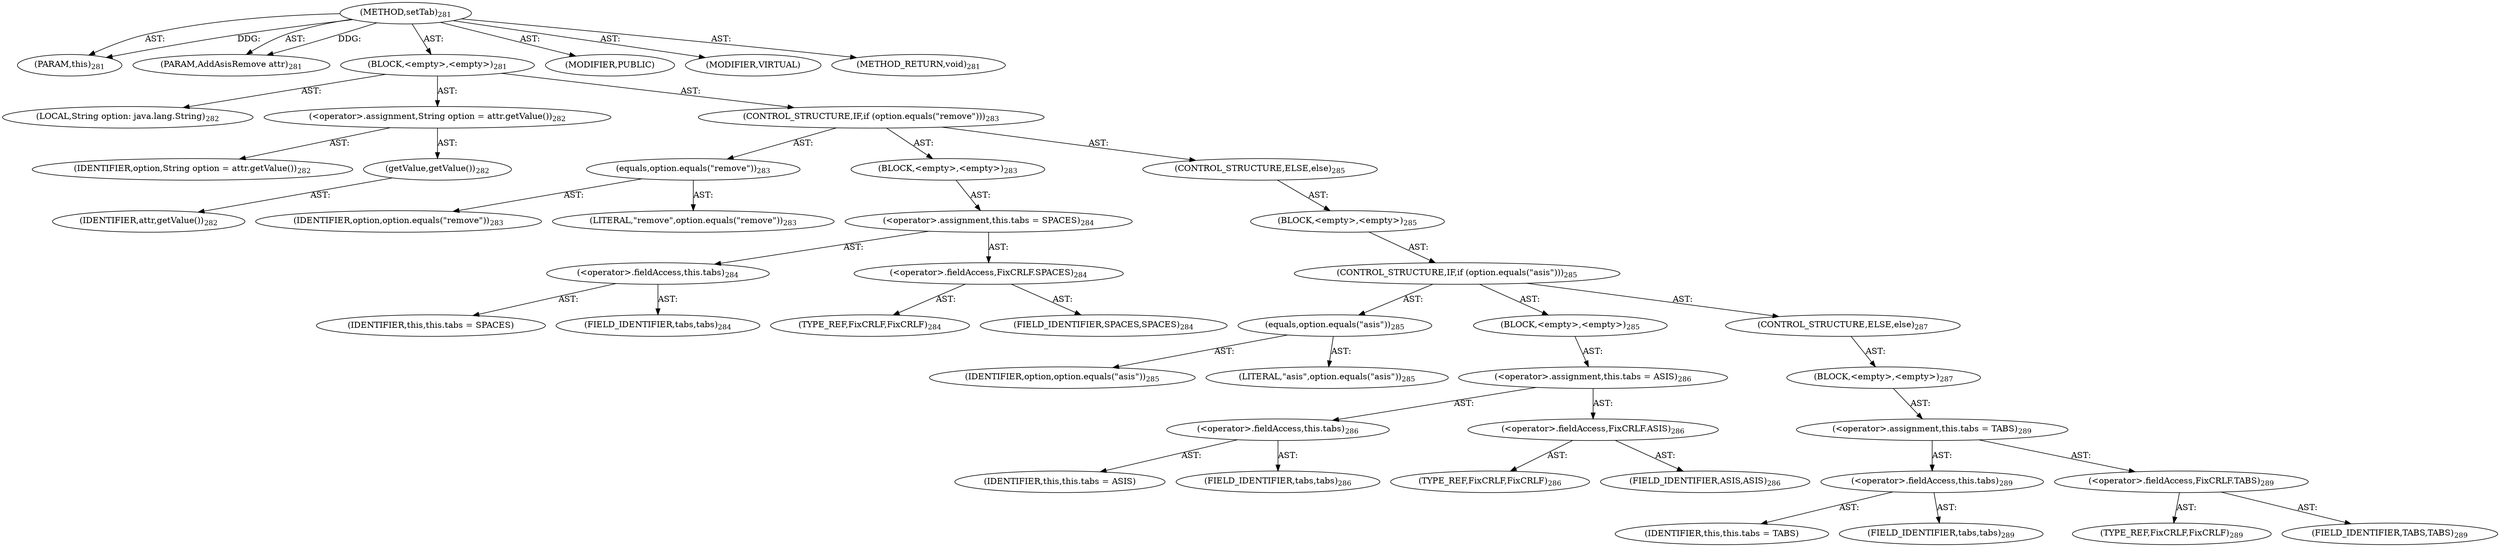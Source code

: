 digraph "setTab" {  
"111669149702" [label = <(METHOD,setTab)<SUB>281</SUB>> ]
"115964117020" [label = <(PARAM,this)<SUB>281</SUB>> ]
"115964117021" [label = <(PARAM,AddAsisRemove attr)<SUB>281</SUB>> ]
"25769803796" [label = <(BLOCK,&lt;empty&gt;,&lt;empty&gt;)<SUB>281</SUB>> ]
"94489280515" [label = <(LOCAL,String option: java.lang.String)<SUB>282</SUB>> ]
"30064771172" [label = <(&lt;operator&gt;.assignment,String option = attr.getValue())<SUB>282</SUB>> ]
"68719476828" [label = <(IDENTIFIER,option,String option = attr.getValue())<SUB>282</SUB>> ]
"30064771173" [label = <(getValue,getValue())<SUB>282</SUB>> ]
"68719476829" [label = <(IDENTIFIER,attr,getValue())<SUB>282</SUB>> ]
"47244640270" [label = <(CONTROL_STRUCTURE,IF,if (option.equals(&quot;remove&quot;)))<SUB>283</SUB>> ]
"30064771174" [label = <(equals,option.equals(&quot;remove&quot;))<SUB>283</SUB>> ]
"68719476830" [label = <(IDENTIFIER,option,option.equals(&quot;remove&quot;))<SUB>283</SUB>> ]
"90194313243" [label = <(LITERAL,&quot;remove&quot;,option.equals(&quot;remove&quot;))<SUB>283</SUB>> ]
"25769803797" [label = <(BLOCK,&lt;empty&gt;,&lt;empty&gt;)<SUB>283</SUB>> ]
"30064771175" [label = <(&lt;operator&gt;.assignment,this.tabs = SPACES)<SUB>284</SUB>> ]
"30064771176" [label = <(&lt;operator&gt;.fieldAccess,this.tabs)<SUB>284</SUB>> ]
"68719476831" [label = <(IDENTIFIER,this,this.tabs = SPACES)> ]
"55834574891" [label = <(FIELD_IDENTIFIER,tabs,tabs)<SUB>284</SUB>> ]
"30064771177" [label = <(&lt;operator&gt;.fieldAccess,FixCRLF.SPACES)<SUB>284</SUB>> ]
"180388626443" [label = <(TYPE_REF,FixCRLF,FixCRLF)<SUB>284</SUB>> ]
"55834574892" [label = <(FIELD_IDENTIFIER,SPACES,SPACES)<SUB>284</SUB>> ]
"47244640271" [label = <(CONTROL_STRUCTURE,ELSE,else)<SUB>285</SUB>> ]
"25769803798" [label = <(BLOCK,&lt;empty&gt;,&lt;empty&gt;)<SUB>285</SUB>> ]
"47244640272" [label = <(CONTROL_STRUCTURE,IF,if (option.equals(&quot;asis&quot;)))<SUB>285</SUB>> ]
"30064771178" [label = <(equals,option.equals(&quot;asis&quot;))<SUB>285</SUB>> ]
"68719476832" [label = <(IDENTIFIER,option,option.equals(&quot;asis&quot;))<SUB>285</SUB>> ]
"90194313244" [label = <(LITERAL,&quot;asis&quot;,option.equals(&quot;asis&quot;))<SUB>285</SUB>> ]
"25769803799" [label = <(BLOCK,&lt;empty&gt;,&lt;empty&gt;)<SUB>285</SUB>> ]
"30064771179" [label = <(&lt;operator&gt;.assignment,this.tabs = ASIS)<SUB>286</SUB>> ]
"30064771180" [label = <(&lt;operator&gt;.fieldAccess,this.tabs)<SUB>286</SUB>> ]
"68719476833" [label = <(IDENTIFIER,this,this.tabs = ASIS)> ]
"55834574893" [label = <(FIELD_IDENTIFIER,tabs,tabs)<SUB>286</SUB>> ]
"30064771181" [label = <(&lt;operator&gt;.fieldAccess,FixCRLF.ASIS)<SUB>286</SUB>> ]
"180388626444" [label = <(TYPE_REF,FixCRLF,FixCRLF)<SUB>286</SUB>> ]
"55834574894" [label = <(FIELD_IDENTIFIER,ASIS,ASIS)<SUB>286</SUB>> ]
"47244640273" [label = <(CONTROL_STRUCTURE,ELSE,else)<SUB>287</SUB>> ]
"25769803800" [label = <(BLOCK,&lt;empty&gt;,&lt;empty&gt;)<SUB>287</SUB>> ]
"30064771182" [label = <(&lt;operator&gt;.assignment,this.tabs = TABS)<SUB>289</SUB>> ]
"30064771183" [label = <(&lt;operator&gt;.fieldAccess,this.tabs)<SUB>289</SUB>> ]
"68719476834" [label = <(IDENTIFIER,this,this.tabs = TABS)> ]
"55834574895" [label = <(FIELD_IDENTIFIER,tabs,tabs)<SUB>289</SUB>> ]
"30064771184" [label = <(&lt;operator&gt;.fieldAccess,FixCRLF.TABS)<SUB>289</SUB>> ]
"180388626445" [label = <(TYPE_REF,FixCRLF,FixCRLF)<SUB>289</SUB>> ]
"55834574896" [label = <(FIELD_IDENTIFIER,TABS,TABS)<SUB>289</SUB>> ]
"133143986237" [label = <(MODIFIER,PUBLIC)> ]
"133143986238" [label = <(MODIFIER,VIRTUAL)> ]
"128849018886" [label = <(METHOD_RETURN,void)<SUB>281</SUB>> ]
  "111669149702" -> "115964117020"  [ label = "AST: "] 
  "111669149702" -> "115964117021"  [ label = "AST: "] 
  "111669149702" -> "25769803796"  [ label = "AST: "] 
  "111669149702" -> "133143986237"  [ label = "AST: "] 
  "111669149702" -> "133143986238"  [ label = "AST: "] 
  "111669149702" -> "128849018886"  [ label = "AST: "] 
  "25769803796" -> "94489280515"  [ label = "AST: "] 
  "25769803796" -> "30064771172"  [ label = "AST: "] 
  "25769803796" -> "47244640270"  [ label = "AST: "] 
  "30064771172" -> "68719476828"  [ label = "AST: "] 
  "30064771172" -> "30064771173"  [ label = "AST: "] 
  "30064771173" -> "68719476829"  [ label = "AST: "] 
  "47244640270" -> "30064771174"  [ label = "AST: "] 
  "47244640270" -> "25769803797"  [ label = "AST: "] 
  "47244640270" -> "47244640271"  [ label = "AST: "] 
  "30064771174" -> "68719476830"  [ label = "AST: "] 
  "30064771174" -> "90194313243"  [ label = "AST: "] 
  "25769803797" -> "30064771175"  [ label = "AST: "] 
  "30064771175" -> "30064771176"  [ label = "AST: "] 
  "30064771175" -> "30064771177"  [ label = "AST: "] 
  "30064771176" -> "68719476831"  [ label = "AST: "] 
  "30064771176" -> "55834574891"  [ label = "AST: "] 
  "30064771177" -> "180388626443"  [ label = "AST: "] 
  "30064771177" -> "55834574892"  [ label = "AST: "] 
  "47244640271" -> "25769803798"  [ label = "AST: "] 
  "25769803798" -> "47244640272"  [ label = "AST: "] 
  "47244640272" -> "30064771178"  [ label = "AST: "] 
  "47244640272" -> "25769803799"  [ label = "AST: "] 
  "47244640272" -> "47244640273"  [ label = "AST: "] 
  "30064771178" -> "68719476832"  [ label = "AST: "] 
  "30064771178" -> "90194313244"  [ label = "AST: "] 
  "25769803799" -> "30064771179"  [ label = "AST: "] 
  "30064771179" -> "30064771180"  [ label = "AST: "] 
  "30064771179" -> "30064771181"  [ label = "AST: "] 
  "30064771180" -> "68719476833"  [ label = "AST: "] 
  "30064771180" -> "55834574893"  [ label = "AST: "] 
  "30064771181" -> "180388626444"  [ label = "AST: "] 
  "30064771181" -> "55834574894"  [ label = "AST: "] 
  "47244640273" -> "25769803800"  [ label = "AST: "] 
  "25769803800" -> "30064771182"  [ label = "AST: "] 
  "30064771182" -> "30064771183"  [ label = "AST: "] 
  "30064771182" -> "30064771184"  [ label = "AST: "] 
  "30064771183" -> "68719476834"  [ label = "AST: "] 
  "30064771183" -> "55834574895"  [ label = "AST: "] 
  "30064771184" -> "180388626445"  [ label = "AST: "] 
  "30064771184" -> "55834574896"  [ label = "AST: "] 
  "111669149702" -> "115964117020"  [ label = "DDG: "] 
  "111669149702" -> "115964117021"  [ label = "DDG: "] 
}
